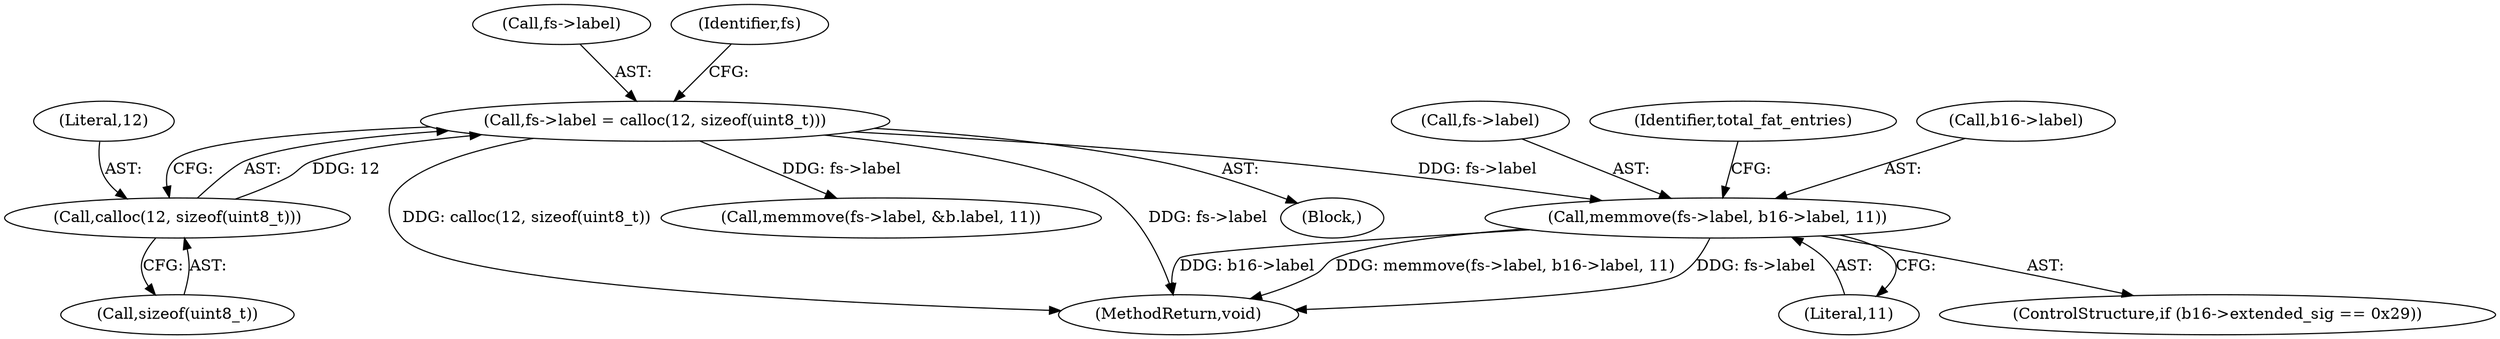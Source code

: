 digraph "0_dosfstools_e8eff147e9da1185f9afd5b25948153a3b97cf52_0@API" {
"1000559" [label="(Call,memmove(fs->label, b16->label, 11))"];
"1000525" [label="(Call,fs->label = calloc(12, sizeof(uint8_t)))"];
"1000529" [label="(Call,calloc(12, sizeof(uint8_t)))"];
"1000603" [label="(Identifier,total_fat_entries)"];
"1000687" [label="(MethodReturn,void)"];
"1000563" [label="(Call,b16->label)"];
"1000526" [label="(Call,fs->label)"];
"1000530" [label="(Literal,12)"];
"1000566" [label="(Literal,11)"];
"1000559" [label="(Call,memmove(fs->label, b16->label, 11))"];
"1000529" [label="(Call,calloc(12, sizeof(uint8_t)))"];
"1000525" [label="(Call,fs->label = calloc(12, sizeof(uint8_t)))"];
"1000537" [label="(Identifier,fs)"];
"1000553" [label="(ControlStructure,if (b16->extended_sig == 0x29))"];
"1000587" [label="(Call,memmove(fs->label, &b.label, 11))"];
"1000560" [label="(Call,fs->label)"];
"1000531" [label="(Call,sizeof(uint8_t))"];
"1000117" [label="(Block,)"];
"1000559" -> "1000553"  [label="AST: "];
"1000559" -> "1000566"  [label="CFG: "];
"1000560" -> "1000559"  [label="AST: "];
"1000563" -> "1000559"  [label="AST: "];
"1000566" -> "1000559"  [label="AST: "];
"1000603" -> "1000559"  [label="CFG: "];
"1000559" -> "1000687"  [label="DDG: fs->label"];
"1000559" -> "1000687"  [label="DDG: b16->label"];
"1000559" -> "1000687"  [label="DDG: memmove(fs->label, b16->label, 11)"];
"1000525" -> "1000559"  [label="DDG: fs->label"];
"1000525" -> "1000117"  [label="AST: "];
"1000525" -> "1000529"  [label="CFG: "];
"1000526" -> "1000525"  [label="AST: "];
"1000529" -> "1000525"  [label="AST: "];
"1000537" -> "1000525"  [label="CFG: "];
"1000525" -> "1000687"  [label="DDG: fs->label"];
"1000525" -> "1000687"  [label="DDG: calloc(12, sizeof(uint8_t))"];
"1000529" -> "1000525"  [label="DDG: 12"];
"1000525" -> "1000587"  [label="DDG: fs->label"];
"1000529" -> "1000531"  [label="CFG: "];
"1000530" -> "1000529"  [label="AST: "];
"1000531" -> "1000529"  [label="AST: "];
}
